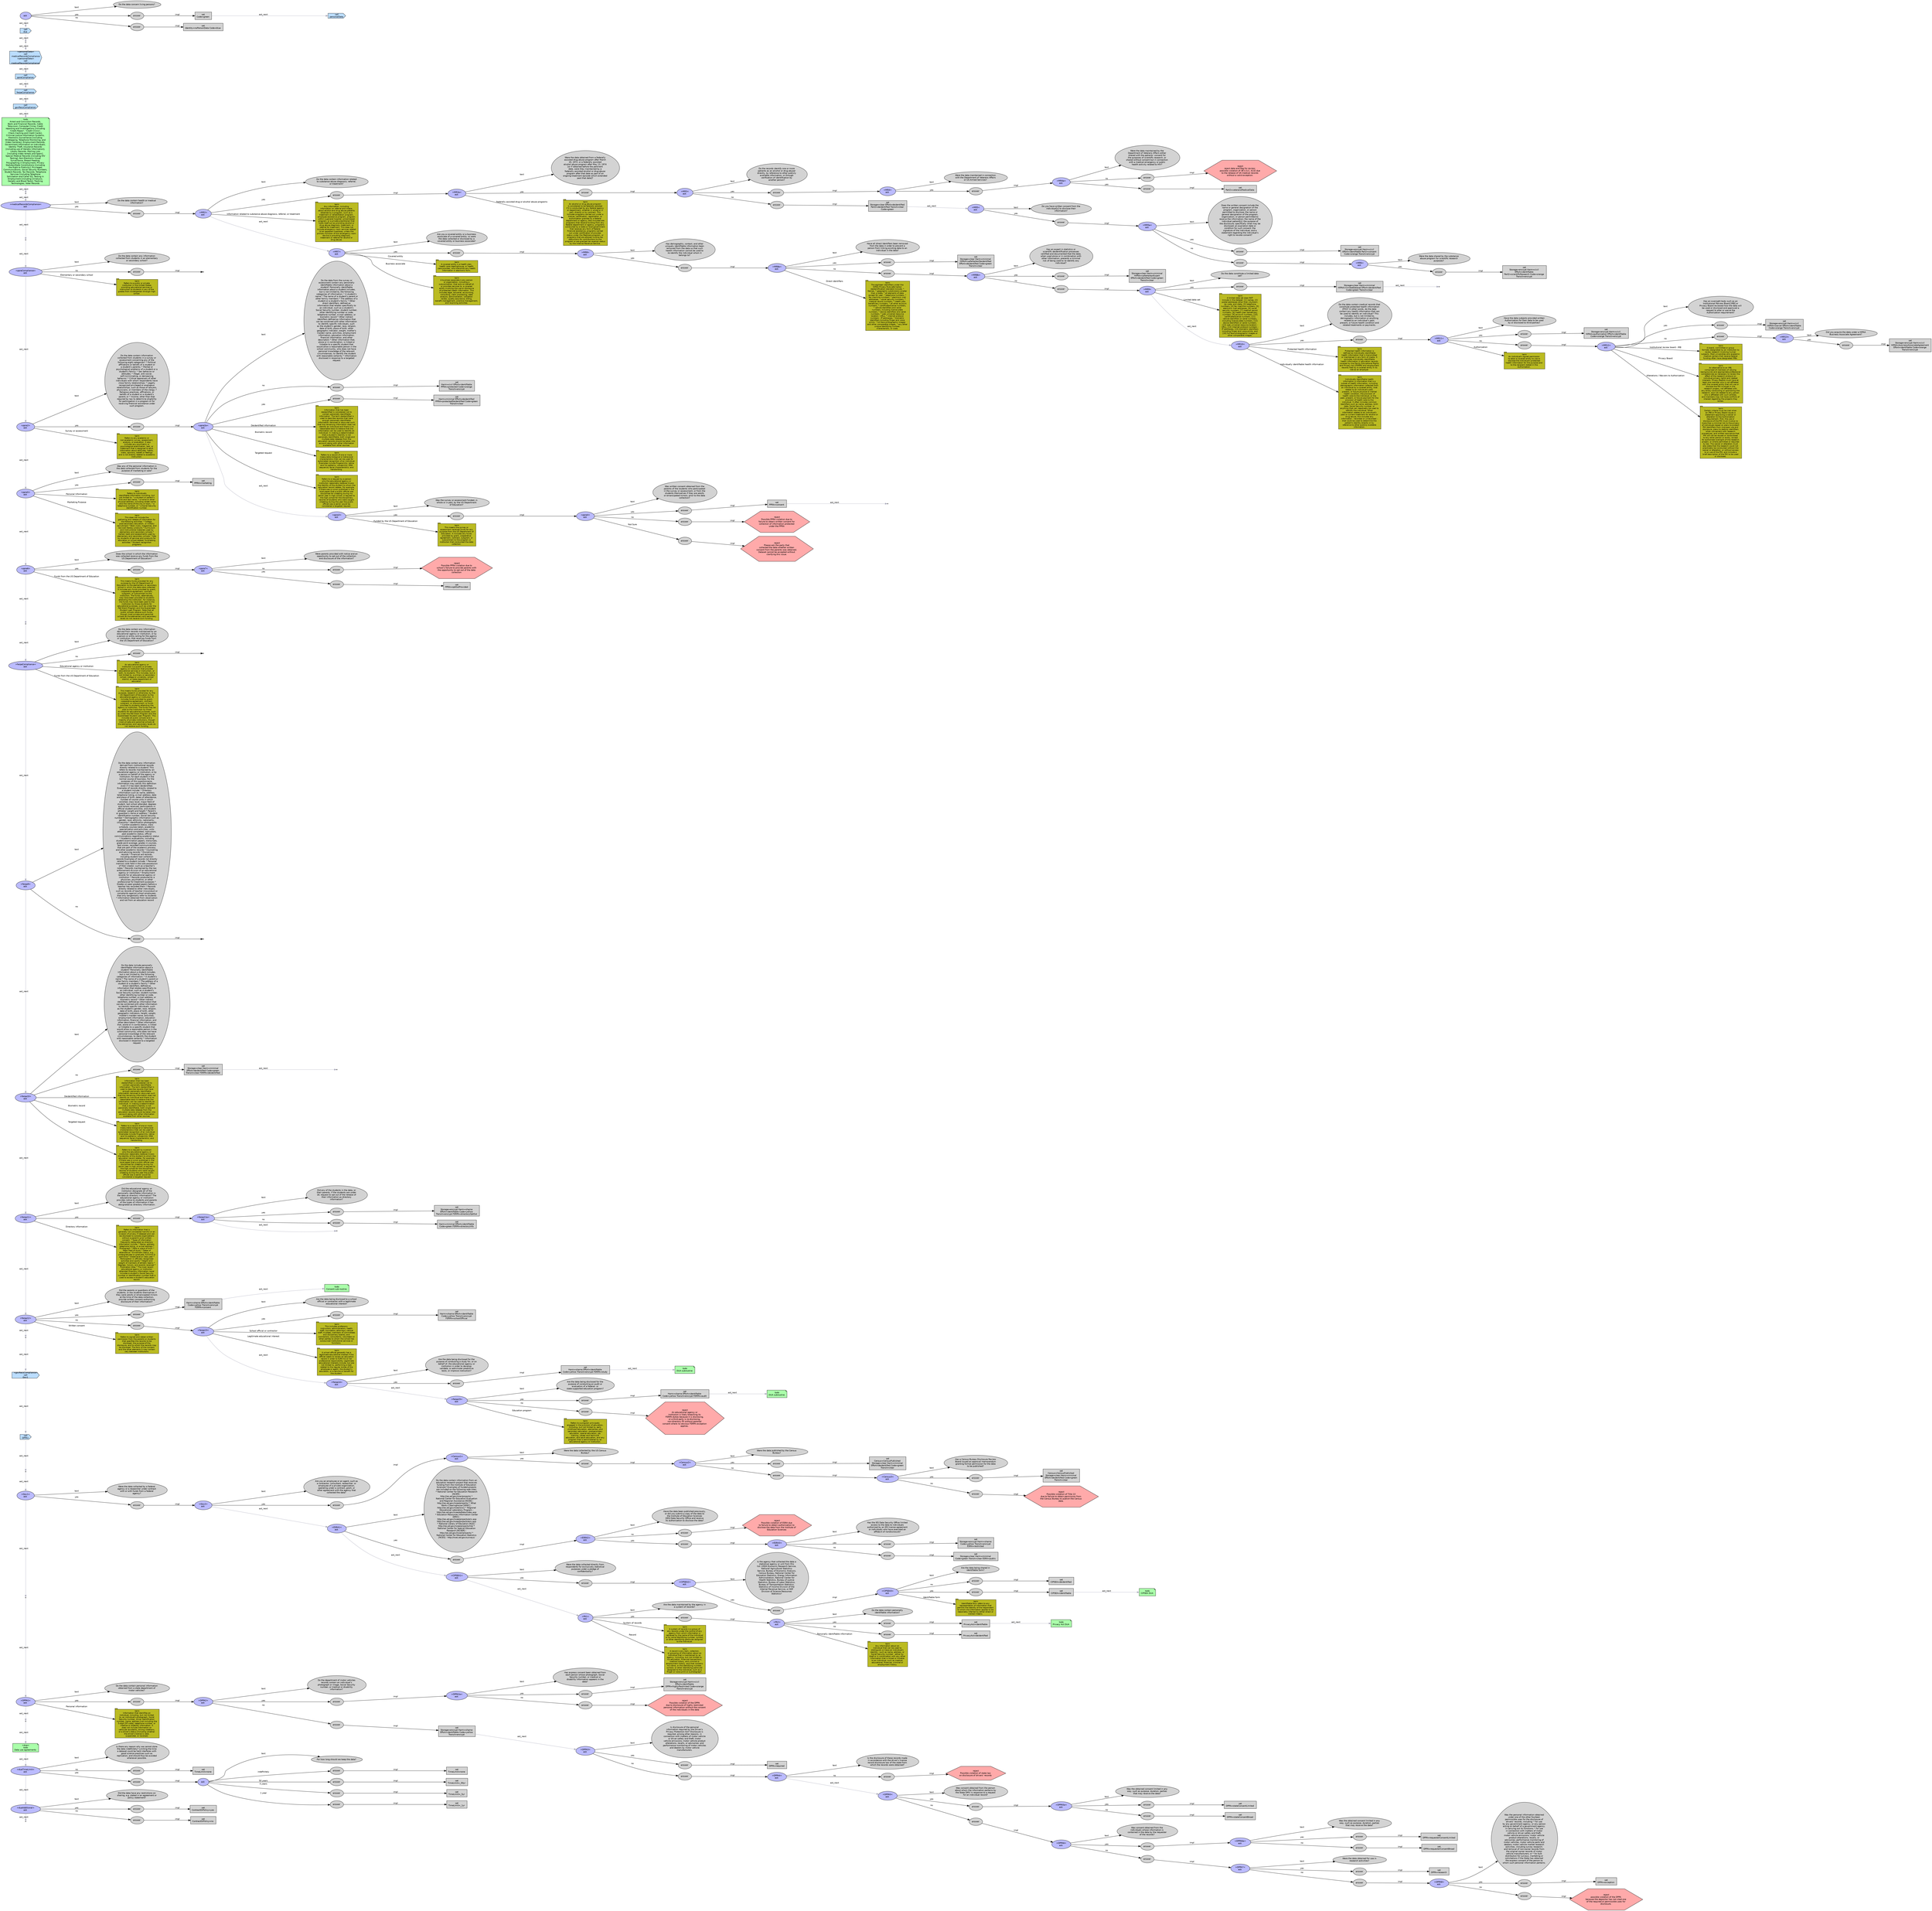 digraph ParsedChart {
edge [fontname="Helvetica" fontsize="10"]
node [fillcolor="lightgray" style="filled" fontname="Helvetica" fontsize="10"]
rankdir=LR
_DLR_1[ fillcolor="#BBBBFF" label="ask " ]
_DLR_2[ label="Do the data concern living persons? " ]
_DLR_3[ label="answer " ]
_DLR_4[ shape="box" label="set\nCode=green " ]
_DLR_5[ fillcolor="#BBDDFF" shape="cds" label="call\npersonalData " ]
_DLR_6[ label="answer " ]
_DLR_7[ shape="box" label="set\nIdentity=noPersonData Code=blue " ]
_DLR_8[ fillcolor="#BBDDFF" shape="cds" label="call\ndua " ]
_DLR_9[ shape="point" label="end " ]
personalData[ fillcolor="#BBDDFF" shape="cds" label=">personalData<\ncall\nmedicalRecordsCompliance\n>personalData<\ncall\nmedicalRecordsCompliance " ]
_DLR_10[ fillcolor="#BBDDFF" shape="cds" label="call\nppraCompliance " ]
_DLR_11[ fillcolor="#BBDDFF" shape="cds" label="call\nferpaCompliance " ]
_DLR_12[ fillcolor="#BBDDFF" shape="cds" label="call\ngovRecsCompliance " ]
_DLR_13[ fillcolor="#AAFFAA" shape="note" label="todo\nArrest and Conviction Records, \nBank and Financial Records, Cable \nTelevision, Computer Crime, Credit \nreporting and Investigations [including \n'Credit Repair', 'Credit Clinics', \nCheck-Cashing and Credit Cards], \nCriminal Justice Information Systems, \nElectronic Surveillance [including \nWiretapping, Telephone Monitoring, and \nVideo Cameras], Employment Records, \nGovernment Information on Individuals, \nIdentity Theft, Insurance Records \n[including use of Genetic Information], \nLibrary Records, Mailing Lists \n[including Video rentals and Spam], \nSpecial Medical Records [including HIV \nTesting], Non-Electronic Visual \nSurveillance. Breast-Feeding, \nPolygraphing in Employment, Privacy \nStatutes/State Constitutions [including \nthe Right to Publicity], Privileged \nCommunications, Social Security Numbers, \nStudent Records, Tax Records, Telephone \nServices [including Telephone \nSolicitation and Caller ID], Testing in \nEmployment [including Urinalysis, \nGenetic and Blood Tests], Tracking \nTechnologies, Voter Records " ]
_DLR_14[ shape="point" label="end " ]
medicalRecordsCompliance[ fillcolor="#BBBBFF" label=">medicalRecordsCompliance<\nask " ]
_DLR_15[ label="Do the data contain health or medical \ninformation? " ]
_DLR_16[ label="answer " ]
MR2[ fillcolor="#BBBBFF" label=">MR2<\nask " ]
_DLR_17[ label="Do the data contain information related \nto substance abuse diagnosis, referral, \nor treatment? " ]
_DLR_18[ label="answer " ]
MR2a[ fillcolor="#BBBBFF" label=">MR2a<\nask " ]
_DLR_19[ label="Were the data obtained from a federally \nassisted drug abuse program after March \n20, 1972, or a federally assisted \nalcohol abuse program after May 13, 1974 \n[or if obtained before the pertinent \ndate, were they maintained by a \nfederally assisted alcohol or drug abuse \nprogram after that date as part of an \nongoing treatment episode which extended \npast that date]? " ]
_DLR_20[ label="answer " ]
MR3[ fillcolor="#BBBBFF" label=">MR3<\nask " ]
_DLR_21[ label="Do the records identify one or more \npatients as an alcohol or drug abuser \ndirectly, by reference to other publicly \navailable information, or through \nverification of identification by \nanother person? " ]
_DLR_22[ label="answer " ]
MR4[ fillcolor="#BBBBFF" label=">MR4<\nask " ]
_DLR_23[ label="Were the data maintained in connection \nwith the Department of Veterans Affairs \nor US Armed Services? " ]
_DLR_24[ label="answer " ]
MR4a[ fillcolor="#BBBBFF" label=">MR4a<\nask " ]
_DLR_25[ label="Were the data maintained by the \nDepartment of Veterans Affairs either \nshared with the patients' consent for \nthe purposes of scientific research, or \nshared without consent but in connection \nwith a medical emergency or public \nhealth activity related to HIV? " ]
_DLR_26[ label="answer " ]
_DLR_27[ fillcolor="#FFAAAA" shape="hexagon" label="reject\nreject data and flag for review; \npossible violation of 38 U.S.C. 4132 due \nto the release of VA medical records \nwithout a valid exception. " ]
_DLR_28[ label="answer " ]
_DLR_29[ shape="box" label="set\nPart2=veteransMedicalData " ]
_DLR_30[ label="answer " ]
_DLR_31[ shape="box" label="set\nStorage=clear Effort=deidentified \nPart2=deidentified Transit=clear \nCode=green " ]
MR5[ fillcolor="#BBBBFF" label=">MR5<\nask " ]
_DLR_32[ label="Do you have written consent from the \nindividual[s] to disclose their \ninformation? " ]
_DLR_33[ label="answer " ]
MR5a[ fillcolor="#BBBBFF" label=">MR5a<\nask " ]
_DLR_34[ label="Does the written consent include the \nname or general designation of the \nprogram, organization, or person \npermitted to disclose; the name or \ngeneral designation of the program, \norganization, or person permitted to \nreceive the information; the name of the \nindividual patient[s]; the purpose of \nthe disclosure; specifically what may be \ndisclosed; an expiration date or \ncondition for such consent; the \nsignature of the individual; and a \nstatement regarding the individual's \nright to revoke consent? " ]
_DLR_35[ label="answer " ]
_DLR_36[ shape="box" label="set\nStorage=encrypt Harm=civil \nEffort=identifiable Part2=consent \nCode=orange Transit=encrypt " ]
_DLR_37[ label="answer " ]
MR6[ fillcolor="#BBBBFF" label=">MR6<\nask " ]
_DLR_38[ label="Were the data shared by the substance \nabuse program for scientific research \npurposes? " ]
_DLR_39[ label="answer " ]
_DLR_40[ shape="box" label="set\nStorage=encrypt Harm=civil \nEffort=identifiable \nPart2=scientificResearch Code=orange \nTransit=encrypt " ]
_DLR_41[ fillcolor="#BBBB22" shape="tab" fontsize="9" label="term\nAn alcohol or drug abuse program \nis considered to be federally assisted \nif it is conducted by any federal agency \nor department, whether in whole or in \npart, directly or by contract. This \nincludes programs carried out under a \nlicense, certification, registration, or \nauthorization granted by a federal \ndepartment or agency. Also included are \nprograms that receive funding from any \nfederal department or agency, programs \nconducted by a state or local government \nthat receives any form of federal \nfinancial assistance, programs carried \nout under certification of provider \nstatus under the Medicare program, or \nprograms that are allowed income tax \ndeductions for contributions to the \nprogram or are granted tax exempt status \nby the Internal Revenue Service. " ]
_DLR_42[ fillcolor="#BBBB22" shape="tab" fontsize="9" label="term\nAny information, including \ninformation on referral and intake, \nabout alcohol and drug abuse patients \nobtained by a program, such as a \ntreatment or rehabilitation program, \nemployee assistance program, program \nwithin a general hospital, school-based \nprogram, or a private practitioner that \nholds itself out as providing alcohol or \ndrug abuse diagnosis, treatment, or \nreferral for treatment. This does not \ninclude emergency room services related \nto an apparent overdose, unless the \nprimary function of this emergency room \nservice is providing diagnosis, \ntreatment or referral for alcohol or \ndrug abuse. " ]
MR7[ fillcolor="#BBBBFF" label=">MR7<\nask " ]
_DLR_43[ label="Are you a covered entity or a business \nassociate of a covered entity, or were \nthe data collected or disclosed by a \ncovered entity or business associate? " ]
_DLR_44[ label="answer " ]
MR8[ fillcolor="#BBBBFF" label=">MR8<\nask " ]
_DLR_45[ label="Has demographic, contact, and other \nuniquely identifiable information been \nremoved from the data so that such \nhealth information cannot be used to \nre-identify the individual whom it \nbelongs to? " ]
_DLR_46[ label="answer " ]
MR8a[ fillcolor="#BBBBFF" label=">MR8a<\nask " ]
_DLR_47[ label="Have all direct identifiers been removed \nfrom the data in order to prevent a \nperson from linking existing data to an \nindividual in the data? " ]
_DLR_48[ label="answer " ]
_DLR_49[ shape="box" label="set\nStorage=clear Harm=minimal \nHIPAA=safeHarborDeidentified \nEffort=deidentified Code=green \nTransit=clear " ]
_DLR_50[ label="answer " ]
MR8b[ fillcolor="#BBBBFF" label=">MR8b<\nask " ]
_DLR_51[ label="Has an expert in statistics or \nscientific deidentification processes \ncertified and documented that the data, \nwhen used alone or in combination with \nother information, presents a minimal \nrisk of being used to re-identify any \nindividual? " ]
_DLR_52[ label="answer " ]
_DLR_53[ shape="box" label="set\nStorage=clear Harm=minimal \nHIPAA=safeHarborExpert \nEffort=deidentified Code=green \nTransit=clear " ]
_DLR_54[ label="answer " ]
MR9[ fillcolor="#BBBBFF" label=">MR9<\nask " ]
_DLR_55[ label="Do the data constitute a limited data \nset? " ]
_DLR_56[ label="answer " ]
_DLR_57[ shape="box" label="set\nStorage=clear Harm=minimal \nHIPAA=limitedDataset Effort=deidentified \nCode=green Transit=clear " ]
_DLR_58[ shape="point" label="end " ]
_DLR_59[ fillcolor="#BBBB22" shape="tab" fontsize="9" label="term\nA limited data set does NOT \ninclude in the dataset: [1] names, [2] \npostal addresses other than city/town, \nzip code, and state, [3] telephone \nnumbers, [4] fax machine numbers, [5] \nelectronic mail addresses, [6] social \nsecurity numbers, [7] medical record \nnumbers, [8] health plan beneficiary \nnumbers, [9] account numbers, [10] \ncertificate/license numbers, [11] \nvehicle identifiers or serial numbers, \nincluding license plate numbers, [12] \ndevice identifiers or serial numbers, \n[13] web universal resource locators - \nURLs, [14] internet protocol numbers - \nIP addresses, [15] biometric identifiers \nincluding finger and voice prints, and \n[16] full face photographic images or \nother comparable images. " ]
MR10[ fillcolor="#BBBBFF" label=">MR10<\nask " ]
_DLR_60[ label="Do the data contain medical records that \nconstitute protected health information \n[PHI]? In other words, do the data \ncontain any health information that can \nbe used to identify an individual? This \nincludes, but is not limited to, \ndemographic information or anything \nrelated to an individual's past, \npresent, or future health condition and \nrelated treatments or payments. " ]
_DLR_61[ label="answer " ]
MR11[ fillcolor="#BBBBFF" label=">MR11<\nask " ]
_DLR_62[ label="Have the data subjects provided written \nAuthorization for their data to be used \nby or disclosed to third-parties? " ]
_DLR_63[ label="answer " ]
_DLR_64[ shape="box" label="set\nStorage=encrypt Harm=civil \nHIPAA=authorization Effort=identifiable \nCode=orange Transit=encrypt " ]
_DLR_65[ label="answer " ]
MR12[ fillcolor="#BBBBFF" label=">MR12<\nask " ]
_DLR_66[ label="Has an oversight body such as an \nInstitutional Review Board [IRB] or \nPrivacy Board reviewed how the data will \nbe used or disclosed and approved a \nrequest to alter or waive the \nAuthorization requirement? " ]
_DLR_67[ label="answer " ]
_DLR_68[ shape="box" label="set\nStorage=encrypt Harm=civil \nHIPAA=waiver Effort=identifiable \nCode=orange Transit=encrypt " ]
_DLR_69[ label="answer " ]
MR13[ fillcolor="#BBBBFF" label=">MR13<\nask " ]
_DLR_70[ label="Did you acquire the data under a HIPAA \nBusiness Associate Agreement? " ]
_DLR_71[ label="answer " ]
_DLR_72[ shape="box" label="set\nStorage=encrypt Harm=civil \nHIPAA=businessAssociateAgreement \nEffort=identifiable Code=orange \nTransit=encrypt " ]
_DLR_73[ fillcolor="#BBBB22" shape="tab" fontsize="9" label="term\nA board, committee or group \nformally designated by an institution to \nreview research involving human \nsubjects. Most universities and academic \nmedical centers that receive federal \nfunding often have designated IRBs. " ]
_DLR_74[ fillcolor="#BBBB22" shape="tab" fontsize="9" label="term\nAn alternative to an IRB, \ncomprised of members of varying \nbackgrounds and appropriate professional \ncompetencies as necessary to review the \neffect of the research protocol on \nindividual privacy rights and related \ninterests. Privacy Boards must have at \nleast one member who is not affiliated \nwith the covered entity that will use or \ndisclose the PHI involved in the \nresearch project, not affiliated with \nany entity conducting or sponsoring the \nresearch, and not related to any person \nwho is affiliated with such entities, \nand members may not have conflicts of \ninterest regarding the projects they \nreview. " ]
_DLR_75[ fillcolor="#BBBB22" shape="tab" fontsize="9" label="term\nCertain criteria must be met when \nan IRB or Privacy Board issues a \nstatement approving a waiver or \nalteration to the Authorization \nrequirement. First, the use or \ndisclosure of the PHI must involve no \nmore than a minimal risk to the privacy \nof individuals based on plans to protect \nPHI identifiers from improper use and \ndisclosure, plans to destroy identifiers \nwhen convenient with research \nprocedures, and written assurance that \nPHI will not be reused or re-disclosed \nto any other person or entity, except \nfor authorized oversight of the research \nproject, or where permitted or required \nby law. The waiver or alteration must \nalso state that the research could not \npracticably be conducted without the \nwaiver or alteration, or without access \nto or use of the PHI, and include a \nbrief description of the PHI to be used \nor disclosed. " ]
_DLR_76[ fillcolor="#BBBB22" shape="tab" fontsize="9" label="term\nAn individual's signed permission \nto allow a covered entity to use or \ndisclose the individual's protected \nhealth information for the purpose and \nto the recipient stated in the \nAuthorization. " ]
_DLR_77[ fillcolor="#BBBB22" shape="tab" fontsize="9" label="term\nProtected health information is \ndefined as individually identifiable \nhealth information that is transmitted \nor maintained in any form of media. It \nexcludes individually identifiable \nhealth information in education records \ncovered by the Family Educational Rights \nand Privacy Act [FERPA] and employment \nrecords held by a covered entity in its \nrole as an employer. " ]
_DLR_78[ fillcolor="#BBBB22" shape="tab" fontsize="9" label="term\nIndividually identifiable health \ninformation is information that is a \nsubset of health information, including \ndemographic information collected from \nan individual by a covered entity, that \nrelates to an individual's past, \npresent, or future physical or mental \nhealth condition, the provision of \nhealth care to the individual, or the \npast, present, or future payment for the \nprovision of health care to the \nindividual. It often includes common \nidentifiers such as name, address, birth \ndate, Social Security number, or \nanything that can reasonably be used to \nidentify the individual. When \ninformation relates to an individual's \npast or current treatment for alcohol or \ndrug abuse, this includes any \ninformation - recorded or unrecorded - \nthat could be used to determine the \npatient's identity directly or by \nreference to other publicly available \ninformation. " ]
_DLR_79[ fillcolor="#BBBB22" shape="tab" fontsize="9" label="term\nThe eighteen identifiers under the \nHIPAA Privacy Rule safe harbor \ndeidentification standard include: * \nNames, * geographic subdivisions smaller \nthan a state, * all elements of date \nexcept for year, * telephone numbers, * \nfax machine numbers, * electronic mail \naddresses, * social security numbers, * \nmedical record numbers, * health plan \nbeneficiary numbers, * all other account \nnumbers, * certificate/license numbers, \n* vehicle identifiers and serial \nnumbers, including license plate \nnumbers, * device identifiers and serial \nnumbers, * web universal resource \nlocators - URLs, * internet protocol \nnumbers - IP addresses, * biometric \nidentifiers including finger and voice \nprints, * full face photographic images \nand other comparable images, * any other \nunique identifying number, \ncharacteristic, or code. " ]
_DLR_80[ fillcolor="#BBBB22" shape="tab" fontsize="9" label="term\nA covered entity is a health plan, \nhealth care clearinghouse, or health \ncare provider, who transmits any health \ninformation in electronic form. " ]
_DLR_81[ fillcolor="#BBBB22" shape="tab" fontsize="9" label="term\nA business associate is any person \nor organization, including a \nsubcontractor, that acts on behalf of, \nor provides services to, a covered \nentity involving the use or disclosure \nof protected health information. This \nincludes legal, actuarial, accounting, \nconsulting, claim processing, data \nanalysis, administration, utilization \nreview, quality assurance, billing, \nbenefit management, practice management, \nand re-pricing activities. " ]
_DLR_82[ shape="point" label="end " ]
ppraCompliance[ fillcolor="#BBBBFF" label=">ppraCompliance<\nask " ]
_DLR_83[ label="Do the data contain any information \ncollected from students in an elementary \nor secondary school? " ]
_DLR_84[ label="answer " ]
_DLR_85[ shape="point" label="end " ]
_DLR_86[ fillcolor="#BBBB22" shape="tab" fontsize="9" label="term\nRefers to a public or private \ninstitution in the United States \nproviding educational services or \ninstruction to students in any of the \ngrades from kindergarten through high \nschool. " ]
ppra2[ fillcolor="#BBBBFF" label=">ppra2<\nask " ]
_DLR_87[ label="Do the data contain information \ncollected from students in a survey or \nassessment concerning any of the \nfollowing eight categories? * Political \naffiliations or beliefs of a student or \na student’s parents; * Mental or \npsychological problems of a student or a \nstudent’s family; * Sex behavior or \nattitudes; * Illegal, anti-social, \nself-incriminating, or demeaning \nbehavior; * Critical appraisals of other \nindividuals with whom respondents have \nclose family relationships; * Legally \nrecognized privileged or analogous \nrelationships, such as those of lawyers, \nphysicians, or members of the clergy; * \nReligious practices, affiliations, or \nbeliefs of a student or a student’s \nparent; or * Income, other than that \nrequired by law to determine eligibility \nfor participation in a program or for \nreceiving financial assistance under \nsuch program. " ]
_DLR_88[ label="answer " ]
ppra2a[ fillcolor="#BBBBFF" label=">ppra2a<\nask " ]
_DLR_89[ label="Do the data from the survey or \nassessment contain any personally \nidentifiable information about a \nstudent? Personally identifiable \ninformation about a student includes, \nbut is not limited to, the following \ncategories of information: * A student’s \nname * The name of a student’s parent or \nother family members * The address of a \nstudent or a student’s family * Other \ndirect identifiers, defined as \ninformation that relates specifically to \nan individual, such as a student’s \nSocial Security number, student number, \nother identifying number or code, \ntelephone number, e-mail address, or \nbiometric record * Other indirect \nidentifiers defined as information that \ncan be combined with other information \nto identify specific individuals, such \nas the student’s gender, race, religion, \ndate of birth, place of birth, other \ngeographic indicator, weight, mother’s \nmaiden name, activities, employment \ninformation, education information, \nfinancial information, and other \ndescriptors * Other information that, \nalone or in combination, is linked or \nlinkable to a specific student that \nwould allow a reasonable person in the \nschool community, who does not have \npersonal knowledge of the relevant \ncircumstances, to identify the student \nwith reasonable certainty * Information \ndisclosed in response to a targeted \nrequest " ]
_DLR_90[ label="answer " ]
_DLR_91[ shape="box" label="set\nHarm=civil Effort=identifiable \nPPRA=protected Code=orange \nTransit=encrypt " ]
_DLR_92[ label="answer " ]
_DLR_93[ shape="box" label="set\nHarm=minimal Effort=deidentified \nPPRA=protectedDeidentified Code=green \nTransit=clear " ]
_DLR_94[ fillcolor="#BBBB22" shape="tab" fontsize="9" label="term\nInformation that has been \ndeidentified is considered not to \ncontain personally identifiable \ninformation. The term deidentified is \nused to describe records that have \nenough personally identifiable \ninformation removed or obscured such \nthat the remaining information does not \nidentify an individual and there is no \nreasonable basis to believe that the \ninformation can be used to identify an \nindividual. In making a determination \nthat a student’s identity is not \npersonally identifiable, both single and \nmultiple data releases from the \neducation records should be taken into \naccount along with other information \navailable from other sources. " ]
_DLR_95[ fillcolor="#BBBB22" shape="tab" fontsize="9" label="term\nRefers to a record of one or more \nmeasurable biological or behavioral \ncharacteristics that can be used for \nautomated recognition of an individual. \nExamples include fingerprints; retina \nand iris patterns; voiceprints; DNA \nsequence; facial characteristics; and \nhandwriting. " ]
_DLR_96[ fillcolor="#BBBB22" shape="tab" fontsize="9" label="term\nRefers to a request by a person \nwho the educational agency or \ninstitution reasonably believes knows \nthe identity of the student to whom the \neducation record relates. For example, \nif there was a rumor published in the \nlocal paper that a public official was \ndisciplined for cheating during his \nsenior year in high school, a request to \nthe high school for the disciplinary \nrecords of students who were caught \ncheating during the year the public \nofficial was a senior would be \nconsidered a targeted request. " ]
ppra3[ fillcolor="#BBBBFF" label=">ppra3<\nask " ]
_DLR_97[ label="Was the survey or assessment funded, in \nwhole or in part, by the US Department \nof Education? " ]
_DLR_98[ label="answer " ]
ppra4[ fillcolor="#BBBBFF" label=">ppra4<\nask " ]
_DLR_99[ label="Was written consent obtained from the \nparents of the students who participated \nin the survey or assessment, or from the \nstudents themselves if they are adults \nor emancipated minors, prior to the data \ncollection? " ]
_DLR_100[ label="answer " ]
_DLR_101[ shape="box" label="set\nPPRA=consent " ]
_DLR_102[ shape="point" label="end " ]
_DLR_103[ label="answer " ]
_DLR_104[ fillcolor="#FFAAAA" shape="hexagon" label="reject\nPossible PPRA violation due to \nfailure to obtain written consent for \ncollection of information protected \nunder the PPRA " ]
_DLR_105[ label="answer " ]
_DLR_106[ fillcolor="#FFAAAA" shape="hexagon" label="reject\nPlease ask the party that \ncollected the data whether written \nconsent from the parents was obtained. \nDataset cannot be accepted without \nclarifying this issue. " ]
_DLR_107[ fillcolor="#BBBB22" shape="tab" fontsize="9" label="term\nThis means the survey or \nassessment received funds for any \npurpose from the US Department of \nEducation. It includes any funds \nprovided by grant, cooperative \nagreement, contract, subgrant, or \nsubcontract to the program or \ninstitution that conducted the data \ncollection. " ]
_DLR_108[ fillcolor="#BBBB22" shape="tab" fontsize="9" label="term\nRefers to any academic or \nnon-academic survey, assessment, \nanalysis, or evaluation. It also \nincludes any psychiatric or \npsychological examination, test, or \ntreatment that is designed to elicit \ninformation about attitudes, habits, \ntraits, opinions, beliefs or feelings \nand is not directly related to academic \ninstruction. " ]
ppra5[ fillcolor="#BBBBFF" label=">ppra5<\nask " ]
_DLR_109[ label="Was any of the personal information in \nthe data collected from students for the \npurpose of marketing or sale? " ]
_DLR_110[ label="answer " ]
_DLR_111[ shape="box" label="set\nPPRA=marketing " ]
_DLR_112[ fillcolor="#BBBB22" shape="tab" fontsize="9" label="term\nRefers to individually \nidentifiable information including, but \nnot limited to: * a student or parent’s \nfirst and last name, * a home or other \nphysical address, including street name \nand the name of the city or town, * a \ntelephone number, or * a Social Security \nidentification number. " ]
_DLR_113[ fillcolor="#BBBB22" shape="tab" fontsize="9" label="term\nThis does not include the \ngathering and release of information for \nthe following activities: * College, \npost-secondary education, or military \nrecruitment * Book clubs, magazines, and \nlow-cost literacy products * Curriculum \nand instructional materials used by \nelementary and secondary schools * \nCertain tests and assessments used by \nelementary and secondary schools * Sale \nby students of services and products for \neducation or school-related, fundraising \nactivities * Student recognition \nprograms " ]
ppra6[ fillcolor="#BBBBFF" label=">ppra6<\nask " ]
_DLR_114[ label="Does the school in which the information \nwas collected receive any funds from the \nUS Department of Education? " ]
_DLR_115[ label="answer " ]
ppra7[ fillcolor="#BBBBFF" label=">ppra7<\nask " ]
_DLR_116[ label="Were parents provided with notice and an \nopportunity to opt out of the collection \nand disclosure of the information? " ]
_DLR_117[ label="answer " ]
_DLR_118[ fillcolor="#FFAAAA" shape="hexagon" label="reject\nPossible PPRA violation due to \nschool’s failure to provide parents with \nthe opportunity to opt out of the data \ncollection " ]
_DLR_119[ label="answer " ]
_DLR_120[ shape="box" label="set\nPPRA=optOutProvided " ]
_DLR_121[ fillcolor="#BBBB22" shape="tab" fontsize="9" label="term\nThis means funds provided for any \npurpose by the US Department of \nEducation to the elementary or secondary \nschool in which the data were collected. \nIt includes any funds provided by grant, \ncooperative agreement, contract, \nsubgrant, or subcontract to the \ninstitution. The funds, alternatively, \nmay have been provided to students \nattending the institution. For instance, \nthe funds may have been paid to the \ninstitution by those students for \neducational purposes, such as under the \nPell Grant Program and the Guaranteed \nStudent Loan Program. Note that all \npublic schools receive such funds, \nthough most private and parochial \nschools at the elementary and secondary \nlevels do not receive such funding. " ]
_DLR_122[ shape="point" label="end " ]
ferpaCompliance[ fillcolor="#BBBBFF" label=">ferpaCompliance<\nask " ]
_DLR_123[ label="Do the data contain any information \nderived from records maintained by an \neducational agency or institution, or by \na person or entity acting for the agency \nor institution, that receives funds from \nthe US Department of Education? " ]
_DLR_124[ label="answer " ]
_DLR_125[ shape="point" label="end " ]
_DLR_126[ fillcolor="#BBBB22" shape="tab" fontsize="9" label="term\nAn educational agency or \ninstitution is a public or private \nagency or institution that provides \neducational services or instruction, or \nboth, to students. This includes, but is \nnot limited to, a primary or secondary \nschool, college or university, school \ndistrict, or state department of \neducation. " ]
_DLR_127[ fillcolor="#BBBB22" shape="tab" fontsize="9" label="term\nThis means funds provided for any \npurpose, research or otherwise, by the \nUS Department of Education to the \neducational agency or institution. It \nincludes funds provided by grant, \ncooperative agreement, contract, \nsubgrant, or subcontract; or funds \nprovided to students attending the \nagency or institution. The funds may be \npaid to the institution by those \nstudents for educational purposes, such \nas under the Pell Grant Program and the \nGuaranteed Student Loan Program. This \nincludes all public schools and a \nmajority of private institutions, though \nmost private and parochial schools at \nthe elementary and secondary levels do \nnot receive such funding. " ]
ferpa9[ fillcolor="#BBBBFF" label=">ferpa9<\nask " ]
_DLR_128[ label="Do the data contain any information \nderived from institutional records \ndirectly related to a student? This \nrefers to records maintained by an \neducational agency or institution, or by \na person on behalf of the agency or \ninstitution, for each student in the \nnormal course of business. For the \npurposes of this questionnaire, \ninformation may satisfy this definition \neven if it has been deidentified. \nExamples of records directly related to \na student include: * Directory \ninformation such as name, address, \ntelephone listing, e-mail address, date \nand place of birth, dates of attendance, \nnumber of course units in which \nenrolled, class level, major field of \nstudent, last school attended, degrees \nand honors received, participation in \nofficial student activities, and student \nathletes’ weight and height * Parent’s \nor guardian’s name or address * Student \nidentification number, Social Security \nnumber * Demographic information such as \ngender, race, ethnicity, nationality, \ncitizenship * Identification photographs \n* Current academic status, class \nschedule, courses taken, academic \nspecialization and activities, units \nattempted and completed, instructors, \npast academic status, official \ncommunications regarding academic status \n* Academic evaluations, including \nstudent examination papers, transcripts, \ngrade point average, grades in courses, \ntest scores, recorded communications \nthat are part of the academic process, \nand other academic records * Counseling \nand advising records * Disciplinary \nrecords * Financial aid records, \nincluding student loan collection \nrecords Examples of records not directly \nrelated to a student include: * Personal \nmemory aids held in the sole possession \nof their creator, such as a teacher’s \nnotes * Records maintained by the law \nenforcement division of an educational \nagency or institution * Employment \nrecords for an educational agency or \ninstitution * Records produced by a \nphysician, psychiatrist, or other \nprofessional for treatment purposes * \nGrades on peer-graded papers before a \nteacher has recorded them * Records \ndirectly related to other individuals, \nsuch as records of teacher misconduct or \ncomplaints against school employees, \nthat only tangentially refer to students \n* Information obtained from observation \nand not from an education record " ]
_DLR_129[ label="answer " ]
_DLR_130[ shape="point" label="end " ]
ferpa10[ fillcolor="#BBBBFF" label=">ferpa10<\nask " ]
_DLR_131[ label="Do the data include personally \nidentifiable information about a \nstudent? Personally identifiable \ninformation about a student includes, \nbut is not limited to, the following \ncategories of information: * A student’s \nname * The name of a student’s parent or \nother family members * The address of a \nstudent or a student’s family * Other \ndirect identifiers, defined as \ninformation that relates specifically to \nan individual, such as a student’s \nSocial Security number, student number, \nother identifying number or code, \ntelephone number, e-mail address, or \nbiometric record * Other indirect \nidentifiers, defined as information that \ncan be combined with other information \nto identify specific individuals, such \nas the student’s gender, race, religion, \ndate of birth, place of birth, other \ngeographic indicators, height, weight, \nmother’s maiden name, activities, \nemployment information, education \ninformation, financial information, and \nother descriptors * Other information \nthat, alone or in combination, is linked \nor linkable to a specific student that \nwould allow a reasonable person in the \nschool community, who does not have \npersonal knowledge of the relevant \ncircumstances, to identify the student \nwith reasonable certainty * Information \ndisclosed in response to a targeted \nrequest " ]
_DLR_132[ label="answer " ]
_DLR_133[ shape="box" label="set\nStorage=clear Harm=minimal \nEffort=deidentified Code=green \nTransit=clear FERPA=deidentified " ]
_DLR_134[ shape="point" label="end " ]
_DLR_135[ fillcolor="#BBBB22" shape="tab" fontsize="9" label="term\nInformation that has been \ndeidentified is considered not to \ncontain personally identifiable \ninformation. The term deidentified is \nused to describe records that have \nenough personally identifiable \ninformation removed or obscured such \nthat the remaining information does not \nidentify an individual and there is no \nreasonable basis to believe that the \ninformation can be used to identify an \nindividual. In making a determination \nthat a student’s identity is not \npersonally identifiable, both single and \nmultiple data releases from the \neducation records should be taken into \naccount along with other information \navailable from other sources. " ]
_DLR_136[ fillcolor="#BBBB22" shape="tab" fontsize="9" label="term\nRefers to a record of one or more \nmeasurable biological or behavioral \ncharacteristics that can be used for \nautomated recognition of an individual. \nExamples include fingerprints; retina \nand iris patterns; voiceprints; DNA \nsequence; facial characteristics; and \nhandwriting. " ]
_DLR_137[ fillcolor="#BBBB22" shape="tab" fontsize="9" label="term\nRefers to a request by a person \nwho the educational agency or \ninstitution reasonably believes knows \nthe identity of the student to whom the \neducation record relates. For example, \nif there was a rumor published in the \nlocal paper that a public official was \ndisciplined for cheating during his \nsenior year in high school, a request to \nthe high school for the disciplinary \nrecords of students who were caught \ncheating during the year the public \nofficial was a senior would be \nconsidered a targeted request. " ]
ferpa11[ fillcolor="#BBBBFF" label=">ferpa11<\nask " ]
_DLR_138[ label="Did the educational agency or \ninstitution designate all of the \npersonally identifiable information in \nthe data as directory information? The \neducational agency or institution \nprovides notice to students and parents \nof the types of information it has \ndesignated as directory information. " ]
_DLR_139[ label="answer " ]
ferpa11a[ fillcolor="#BBBBFF" label=">ferpa11a<\nask " ]
_DLR_140[ label="Did any of the students in the data, or \ntheir parents, if the students are under \n18, request to opt out of the release of \ntheir information as directory \ninformation? " ]
_DLR_141[ label="answer " ]
_DLR_142[ shape="box" label="set\nStorage=encrypt Harm=shame \nEffort=identifiable Code=yellow \nTransit=encrypt FERPA=directoryOptOut " ]
_DLR_143[ label="answer " ]
_DLR_144[ shape="box" label="set\nHarm=minimal Effort=identifiable \nCode=green FERPA=directoryInfo " ]
_DLR_145[ shape="point" label="end " ]
_DLR_146[ fillcolor="#BBBB22" shape="tab" fontsize="9" label="term\nRefers to information that is \ngenerally not considered harmful or an \ninvasion of privacy if released and can \nbe disclosed to outside organizations \nwithout a parent's prior written \nconsent. * Types of information \nfrequently designated as directory \ninformation include: * Name, address, \ntelephone listing, or e-mail address * \nPhotograph * Date or place of birth * \nMajor field of study * Dates of \nattendance * Enrollment status, e.g., \nundergraduate or graduate, full-time or \npart-time * Grade level or class year * \nParticipation in officially recognized \nactivities and sports * Height and \nweight of members of athletic teams * \nDegrees, honors, and awards received * \nPublication titles * The most recent \neducational agency or institution \nattended Directory information never \nincludes a student’s Social Security \nnumber or identification number that is \nused to access a student’s education \nrecord. " ]
ferpa12[ fillcolor="#BBBBFF" label=">ferpa12<\nask " ]
_DLR_147[ label="Did the parents or guardians of the \nstudents, or the students themselves if \nthey were adults or emancipated minors \nat the time of the data collection, \nprovide written consent authorizing \ndisclosure of their information? " ]
_DLR_148[ label="answer " ]
_DLR_149[ shape="box" label="set\nHarm=shame Effort=identifiable \nCode=yellow Transit=encrypt \nFERPA=consent " ]
_DLR_150[ fillcolor="#AAFFAA" shape="note" label="todo\nConsent sub-routine " ]
_DLR_151[ label="answer " ]
ferpa13[ fillcolor="#BBBBFF" label=">ferpa13<\nask " ]
_DLR_152[ label="Are the data being disclosed to a school \nofficial or contractor with a legitimate \neducational interest? " ]
_DLR_153[ label="answer " ]
_DLR_154[ shape="box" label="set\nHarm=shame Effort=identifiable \nCode=yellow Transit=encrypt \nFERPA=schoolOfficial " ]
_DLR_155[ fillcolor="#BBBB22" shape="tab" fontsize="9" label="term\nThis includes professors; \ninstructors; administrators; health \nstaff; counselors; attorneys; clerical \nstaff; trustees; members of committees \nand disciplinary boards; and \ncontractors, consultants, volunteers or \nother parties to whom the school has \noutsourced institutional services or \nfunctions. " ]
_DLR_156[ fillcolor="#BBBB22" shape="tab" fontsize="9" label="term\nA school official generally has a \nlegitimate educational interest if the \nofficial needs to review an education \nrecord in order to fulfill his or her \nprofessional responsibility. Legitimate \neducational interests include, but are \nnot limited to, performing a task \nrelated to the regular duties of the \nemployee or agent, the student’s \neducation, or a service or benefit for \nthe student. " ]
ferpa14[ fillcolor="#BBBBFF" label=">ferpa14<\nask " ]
_DLR_157[ label="Are the data being disclosed for the \npurpose of conducting a study for, or on \nbehalf of, the educational agency or \ninstitution in order to develop, \nvalidate, or administer predictive \ntests, or improve instruction? " ]
_DLR_158[ label="answer " ]
_DLR_159[ shape="box" label="set\nHarm=shame Effort=identifiable \nCode=yellow Transit=encrypt FERPA=study " ]
_DLR_160[ fillcolor="#AAFFAA" shape="note" label="todo\nDUA subroutine " ]
ferpa15[ fillcolor="#BBBBFF" label=">ferpa15<\nask " ]
_DLR_161[ label="Are the data being disclosed for the \npurpose of conducting an audit or \nevaluation of a federal- or \nstate-supported education program? " ]
_DLR_162[ label="answer " ]
_DLR_163[ shape="box" label="set\nHarm=shame Effort=identifiable \nCode=yellow Transit=encrypt FERPA=audit " ]
_DLR_164[ fillcolor="#AAFFAA" shape="note" label="todo\nDUA subroutine " ]
_DLR_165[ label="answer " ]
_DLR_166[ fillcolor="#FFAAAA" shape="hexagon" label="reject\nAn educational agency or \ninstitution is likely breaching its \nFERPA duties because it is disclosing, \nor a third party is re-disclosing, \nnon-directory PII without parental \nconsent where no obvious FERPA exception \napplies. " ]
_DLR_167[ fillcolor="#BBBB22" shape="tab" fontsize="9" label="term\nRefers to a program principally \nengaged in the provision of education, \nincluding, but not limited to, early \nchildhood education, elementary and \nsecondary education, postsecondary \neducation, special education, job \ntraining, career and technical \neducation, and adult education, and any \nprogram that is administered by an \neducational agency or institution. " ]
_DLR_168[ fillcolor="#BBBB22" shape="tab" fontsize="9" label="term\nRefers to signed and dated written \npermission from the parents or students \nthat specifies the records to be \ndisclosed, the purpose of the \ndisclosure, and to whom the records may \nbe disclosed. The form of the consent \nand the other elements it may contain \nvary between institutions. " ]
_DLR_169[ shape="point" label="end " ]
govRecsCompliance[ fillcolor="#BBDDFF" shape="cds" label=">govRecsCompliance<\ncall\nGov1 " ]
_DLR_170[ fillcolor="#BBDDFF" shape="cds" label="call\nDPPA1 " ]
_DLR_171[ shape="point" label="end " ]
Gov1[ fillcolor="#BBBBFF" label=">Gov1<\nask " ]
_DLR_172[ label="Were the data collected by a federal \nagency or a researcher under contract \nwith or with funds from a federal \nagency? " ]
_DLR_173[ label="answer " ]
Gov2[ fillcolor="#BBBBFF" label=">Gov2<\nask " ]
_DLR_174[ label="Are you an employee or an agent, such as \na contractor, consultant, researcher, or \nemployee of a private organization, \noperating under a contract, grant, or \nother agreement with the agency that \ncollected the data? " ]
_DLR_175[ label="answer " ]
Census1[ fillcolor="#BBBBFF" label=">Census1<\nask " ]
_DLR_176[ label="Were the data collected by the US Census \nBureau? " ]
_DLR_177[ label="answer " ]
Census2[ fillcolor="#BBBBFF" label=">Census2<\nask " ]
_DLR_178[ label="Were the data published by the Census \nBureau? " ]
_DLR_179[ label="answer " ]
_DLR_180[ shape="box" label="set\nCensus=CensusPublished \nStorage=clear Harm=minimal \nEffort=deidentified Code=green \nTransit=clear " ]
_DLR_181[ label="answer " ]
Census3[ fillcolor="#BBBBFF" label=">Census3<\nask " ]
_DLR_182[ label="Has a Census Bureau Disclosure Review \nBoard issued an approval memorandum \ngranting formal permission for the data \nto be published? " ]
_DLR_183[ label="answer " ]
_DLR_184[ shape="box" label="set\nCensus=CensusPublished \nStorage=clear Harm=minimal \nEffort=deidentified Code=green \nTransit=clear " ]
_DLR_185[ label="answer " ]
_DLR_186[ fillcolor="#FFAAAA" shape="hexagon" label="reject\nPossible violation of Title 13 \ndue to failure to obtain permission from \nthe Census Bureau to publish the Census \ndata. " ]
ESRA1[ fillcolor="#BBBBFF" label=">ESRA1<\nask " ]
_DLR_187[ label="Do the data contain information from an \neducation research project that receives \nfunding from the Institute of Education \nSciences? Examples of funded projects \nare included on the following web sites: \n* National Center for Education Research \n[NCER] - \nhttp://ies.ed.gov/ncer/projects/ * \nNational Center for Education Evaluation \nand Regional Assistance [NCEE] - \nhttp://ies.ed.gov/ncee/projects/ * What \nWorks Clearinghouse [WWC] - \nhttp://ies.ed.gov/ncee/wwc/ * Regional \nEducational Laboratory Program - \nhttp://ies.ed.gov/ncee/edlabs/index.asp \n* Education Resources Information Center \n[ERIC] - \nhttp://ies.ed.gov/ncee/projects/eric.asp\nhttp://ies.ed.gov/ncee/projects/eric.asp \n* National Library of Education [NLE] - \nhttp://ies.ed.gov/ncee/projects/nle/ * \nNational Center for Special Education \nResearch [NCSER] - \nhttp://ies.ed.gov/ncser/projects/ * \nNational Center for Education Statistics \n[NCES] - http://nces.ed.gov/surveys/ " ]
_DLR_188[ label="answer " ]
ESRA2[ fillcolor="#BBBBFF" label=">ESRA2<\nask " ]
_DLR_189[ label="Have the data been published previously, \nor did you submit a copy of the data to \nthe Institute of Education Sciences \n[IES] Data Security Office and receive \nits authorization to disclose the data? " ]
_DLR_190[ label="answer " ]
_DLR_191[ fillcolor="#FFAAAA" shape="hexagon" label="reject\nPossible violation of ESRA due \nto failure to obtain authorization to \ndisclose the data from the Institute of \nEducation Sciences " ]
_DLR_192[ label="answer " ]
ESRA3[ fillcolor="#BBBBFF" label=">ESRA3<\nask " ]
_DLR_193[ label="Has the IES Data Security Office limited \naccess to the data to individuals \nauthorized by an IES license agreement \nor individuals who have executed an \naffidavit of nondisclosure? " ]
_DLR_194[ label="answer " ]
_DLR_195[ shape="box" label="set\nStorage=encrypt Harm=shame \nCode=yellow Transit=encrypt \nESRA=restricted " ]
_DLR_196[ label="answer " ]
_DLR_197[ shape="box" label="set\nStorage=clear Harm=minimal \nCode=green Transit=clear ESRA=public " ]
CIPSEA1[ fillcolor="#BBBBFF" label=">CIPSEA1<\nask " ]
_DLR_198[ label="Were the data collected directly from \nrespondents for exclusively statistical \npurposes under a pledge of \nconfidentiality? " ]
_DLR_199[ label="answer " ]
CIPSEA2[ fillcolor="#BBBBFF" label=">CIPSEA2<\nask " ]
_DLR_200[ label="Is the agency that collected the data a \nstatistical agency or unit from this \nlist: USDA Economic Research Service, \nNational Agricultural Statistics \nService, Bureau of Economic Analysis, \nCensus Bureau, National Center for \nEducation Statistics, Energy Information \nAdministration, National Center for \nHealth Statistics, Bureau of Justice \nStatistics, Bureau of Labor Statistics, \nBureau of Transportation Statistics, \nStatistics of Income Division of the \nInternal Revenue Service, or NSF \nDivision of Science Resources \nStatistics? " ]
_DLR_201[ label="answer " ]
CIPSEA3[ fillcolor="#BBBBFF" label=">CIPSEA3<\nask " ]
_DLR_202[ label="Are the data being shared in \nidentifiable form? " ]
_DLR_203[ label="answer " ]
_DLR_204[ shape="box" label="set\nCIPSEA=deidentified " ]
_DLR_205[ label="answer " ]
_DLR_206[ shape="box" label="set\nCIPSEA=identifiable " ]
_DLR_207[ fillcolor="#AAFFAA" shape="note" label="todo\nCIPSEA DUA " ]
_DLR_208[ fillcolor="#BBBB22" shape="tab" fontsize="9" label="term\nIdentifiable form refers to any \nrepresentation of information that \npermits the identity of the respondent \nto whom the information applies to be \nreasonably inferred by either direct or \nindirect means. " ]
PA1[ fillcolor="#BBBBFF" label=">PA1<\nask " ]
_DLR_209[ label="Are the data maintained by the agency in \na system of records? " ]
_DLR_210[ label="answer " ]
PA2[ fillcolor="#BBBBFF" label=">PA2<\nask " ]
_DLR_211[ label="Do the data contain personally \nidentifiable information? " ]
_DLR_212[ label="answer " ]
_DLR_213[ shape="box" label="set\nPrivacyAct=identifiable " ]
_DLR_214[ fillcolor="#AAFFAA" shape="note" label="todo\nPrivacy Act DUA " ]
_DLR_215[ label="answer " ]
_DLR_216[ shape="box" label="set\nPrivacyAct=deidentified " ]
_DLR_217[ fillcolor="#BBBB22" shape="tab" fontsize="9" label="term\nAny information about an \nindividual that can be used to \ndistinguish or trace an individual's \nidentity - such as name, address, or \nSocial Security number - either by \nitself or in combination with any other \ninformation that is linked or linkable \nto an individual, such as medical, \neducational, financial, criminal or \nemployment history. " ]
_DLR_218[ fillcolor="#BBBB22" shape="tab" fontsize="9" label="term\nA system of records is a group of \nany records under the control of any \nagency from which information is \nretrieved by the name of the individual \nor by some identifying number, symbol, \nor other identifying particular assigned \nto the individual. " ]
_DLR_219[ fillcolor="#BBBB22" shape="tab" fontsize="9" label="term\nA record is any item, collection, \nor grouping of information about an \nindividual that is maintained by an \nagency, including, but not limited to, \nhis education, financial transactions, \nmedical history, and criminal or \nemployment history, and that contains \nhis name, or the identifying number, \nsymbol, or other identifying particular \nassigned to the individual, such as a \nfinger or voice print or a photograph. " ]
_DLR_220[ shape="point" label="end " ]
DPPA1[ fillcolor="#BBBBFF" label=">DPPA1<\nask " ]
_DLR_221[ label="Do the data contain personal information \nobtained from a state department of \nmotor vehicles? " ]
_DLR_222[ label="answer " ]
DPPA2[ fillcolor="#BBBBFF" label=">DPPA2<\nask " ]
_DLR_223[ label="Do the department of motor vehicles \nrecords contain an individual's \nphotograph or image, Social Security \nnumber, or medical or disability \ninformation? " ]
_DLR_224[ label="answer " ]
DPPA2a[ fillcolor="#BBBBFF" label=">DPPA2a<\nask " ]
_DLR_225[ label="Has express consent been obtained from \neach person whose photograph, Social \nSecurity number, or medical or \ndisability information appears in the \ndata? " ]
_DLR_226[ label="answer " ]
_DLR_227[ shape="box" label="set\nStorage=encrypt Harm=civil \nEffort=identifiable \nDPPA=highlyRestricted Code=orange \nTransit=encrypt " ]
_DLR_228[ label="answer " ]
_DLR_229[ fillcolor="#FFAAAA" shape="hexagon" label="reject\nPossible violation of the DPPA \ndue to disclosure of highly restricted \npersonal information without the consent \nof the individuals in the data " ]
_DLR_230[ label="answer " ]
_DLR_231[ shape="box" label="set\nStorage=encrypt Harm=shame \nEffort=identifiable Code=yellow \nTransit=encrypt " ]
DPPA3[ fillcolor="#BBBBFF" label=">DPPA3<\nask " ]
_DLR_232[ label="Is disclosure of the personal \ninformation required by the Driver's \nPrivacy Protection Act? Disclosure is \nrequired, among other reasons, in \nconnection with matters of motor vehicle \nor driver safety and theft; motor \nvehicle emissions; motor vehicle product \nalterations, recalls, or advisories; and \nperformance monitoring of motor vehicles \nand dealers by motor vehicle \nmanufacturers. " ]
_DLR_233[ label="answer " ]
_DLR_234[ shape="box" label="set\nDPPA=required " ]
_DLR_235[ label="answer " ]
DPPA4[ fillcolor="#BBBBFF" label=">DPPA4<\nask " ]
_DLR_236[ label="Is the disclosure of these records made \nin accordance with the driver's license \nrecord disclosure law of the state from \nwhich the records were obtained? " ]
_DLR_237[ label="answer " ]
_DLR_238[ fillcolor="#FFAAAA" shape="hexagon" label="reject\nPossible violation of state law \non disclosure of drivers' records " ]
DPPA5[ fillcolor="#BBBBFF" label=">DPPA5<\nask " ]
_DLR_239[ label="Was consent obtained from the person \nabout whom the information pertains by \nthe State DMV in response to a request \nfor an individual record? " ]
_DLR_240[ label="answer " ]
DPPA5a[ fillcolor="#BBBBFF" label=">DPPA5a<\nask " ]
_DLR_241[ label="Was the obtained consent limited in any \nway, such as purpose, duration, parties \nthat may receive the data? " ]
_DLR_242[ label="answer " ]
_DLR_243[ shape="box" label="set\nDPPA=stateConsentLimited " ]
_DLR_244[ label="answer " ]
_DLR_245[ shape="box" label="set\nDPPA=stateConsentBroad " ]
_DLR_246[ label="answer " ]
DPPA6[ fillcolor="#BBBBFF" label=">DPPA6<\nask " ]
_DLR_247[ label="Was consent obtained from the \nindividuals whose information is \ncontained in the data by the requester \nof the records? " ]
_DLR_248[ label="answer " ]
DPPA6a[ fillcolor="#BBBBFF" label=">DPPA6a<\nask " ]
_DLR_249[ label="Was the obtained consent limited in any \nway, such as purpose, duration, parties \nthat may receive the data? " ]
_DLR_250[ label="answer " ]
_DLR_251[ shape="box" label="set\nDPPA=requesterConsentLimited " ]
_DLR_252[ label="answer " ]
_DLR_253[ shape="box" label="set\nDPPA=requesterConsentBroad " ]
_DLR_254[ label="answer " ]
DPPA7[ fillcolor="#BBBBFF" label=">DPPA7<\nask " ]
_DLR_255[ label="Were the data obtained for use in \nresearch activities? " ]
_DLR_256[ label="answer " ]
_DLR_257[ shape="box" label="set\nDPPA=research " ]
_DLR_258[ label="answer " ]
DPPA8[ fillcolor="#BBBBFF" label=">DPPA8<\nask " ]
_DLR_259[ label="Was the personal information obtained \nunder one of the other fourteen \npermissible uses for the disclosure of \ndrivers' records, including: * for use \nby any government agency, or any person \nacting on behalf of a government agency, \nin carrying out its functions; * for use \nin connection with matters of motor \nvehicle or driver safety and theft; \nmotor vehicle emissions; motor vehicle \nproduct alterations, recalls, or \nadvisories; performance monitoring of \nmotor vehicles, motor vehicle parts and \ndealers; motor vehicle market research \nactivities, including survey research; \nand removal of non-owner records from \nthe original owner records of motor \nvehicle manufacturers; or * for bulk \ndistribution for surveys, marketing or \nsolicitations if the State has obtained \nthe express consent of the person to \nwhom such personal information pertains. " ]
_DLR_260[ label="answer " ]
_DLR_261[ shape="box" label="set\nDPPA=exception " ]
_DLR_262[ label="answer " ]
_DLR_263[ fillcolor="#FFAAAA" shape="hexagon" label="reject\npossible violation of the DPPA \nbecause the depositor has not cited one \nof the required or permissible uses for \ndisclosure. " ]
_DLR_264[ fillcolor="#BBBB22" shape="tab" fontsize="9" label="term\nInformation that identifies an \nindividual, including, but not limited \nto, an individual's photograph, Social \nSecurity number, driver identification \nnumber, name, address [not including the \n5-digit ZIP code], telephone number, or \nmedical or disability information. It \ndoes not include information on \nvehicular accidents, driving violations, \nor a driver's status [including whether \nthe driver's license is valid, \nsuspended, or revoked] " ]
_DLR_265[ shape="point" label="end " ]
dua[ fillcolor="#AAFFAA" shape="note" label=">dua<\ntodo\nData use agreements " ]
duaTimeLimit[ fillcolor="#BBBBFF" label=">duaTimeLimit<\nask " ]
_DLR_266[ label="Is there any reason why we cannot store \nthe data indefinitely? Limiting the time \na dataset could be held interferes with \ngood science practices such as \nreplication, and should thus be avoided \nwhenever possible. " ]
_DLR_267[ label="answer " ]
_DLR_268[ shape="box" label="set\nTimeLimit=none " ]
_DLR_269[ label="answer " ]
_DLR_270[ fillcolor="#BBBBFF" label="ask " ]
_DLR_271[ label="For how long should we keep the data? " ]
_DLR_272[ label="answer " ]
_DLR_273[ shape="box" label="set\nTimeLimit=none " ]
_DLR_274[ label="answer " ]
_DLR_275[ shape="box" label="set\nTimeLimit=_50yr " ]
_DLR_276[ label="answer " ]
_DLR_277[ shape="box" label="set\nTimeLimit=_5yr " ]
_DLR_278[ label="answer " ]
_DLR_279[ shape="box" label="set\nTimeLimit=_1yr " ]
duaAdditional[ fillcolor="#BBBBFF" label=">duaAdditional<\nask " ]
_DLR_280[ label="Did the data have any restrictions on \nsharing, e.g. stated in an agreement or \npolicy statement? " ]
_DLR_281[ label="answer " ]
_DLR_282[ shape="box" label="set\nContractOrPolicy=yes " ]
_DLR_283[ label="answer " ]
_DLR_284[ shape="box" label="set\nContractOrPolicy=no " ]
_DLR_285[ shape="point" label="end " ]

_DLR_1 -> _DLR_2[ label="text" ]
_DLR_1 -> _DLR_3[ label="yes" ]
_DLR_3 -> _DLR_4[ label="impl" ]
_DLR_4 -> _DLR_5[ color="#AAAABB" constraint="true" label="ast_next" ]
_DLR_1 -> _DLR_6[ label="no" ]
_DLR_6 -> _DLR_7[ label="impl" ]
_DLR_1 -> _DLR_8[ color="#AAAABB" constraint="false" label="ast_next" ]
_DLR_8 -> _DLR_9[ color="#AAAABB" constraint="false" label="ast_next" ]
_DLR_9 -> personalData[ color="#AAAABB" constraint="false" label="ast_next" ]
personalData -> _DLR_10[ color="#AAAABB" constraint="false" label="ast_next" ]
_DLR_10 -> _DLR_11[ color="#AAAABB" constraint="false" label="ast_next" ]
_DLR_11 -> _DLR_12[ color="#AAAABB" constraint="false" label="ast_next" ]
_DLR_12 -> _DLR_13[ color="#AAAABB" constraint="false" label="ast_next" ]
_DLR_13 -> _DLR_14[ color="#AAAABB" constraint="false" label="ast_next" ]
_DLR_14 -> medicalRecordsCompliance[ color="#AAAABB" constraint="false" label="ast_next" ]
medicalRecordsCompliance -> _DLR_15[ label="text" ]
medicalRecordsCompliance -> _DLR_16[ label="yes" ]
_DLR_16 -> MR2[ label="impl" ]
MR2 -> _DLR_17[ label="text" ]
MR2 -> _DLR_18[ label="yes" ]
_DLR_18 -> MR2a[ label="impl" ]
MR2a -> _DLR_19[ label="text" ]
MR2a -> _DLR_20[ label="yes" ]
_DLR_20 -> MR3[ label="impl" ]
MR3 -> _DLR_21[ label="text" ]
MR3 -> _DLR_22[ label="yes" ]
_DLR_22 -> MR4[ label="impl" ]
MR4 -> _DLR_23[ label="text" ]
MR4 -> _DLR_24[ label="yes" ]
_DLR_24 -> MR4a[ label="impl" ]
MR4a -> _DLR_25[ label="text" ]
MR4a -> _DLR_26[ label="no" ]
_DLR_26 -> _DLR_27[ label="impl" ]
MR4a -> _DLR_28[ label="yes" ]
_DLR_28 -> _DLR_29[ label="impl" ]
MR3 -> _DLR_30[ label="no" ]
_DLR_30 -> _DLR_31[ label="impl" ]
_DLR_31 -> MR5[ color="#AAAABB" constraint="true" label="ast_next" ]
MR5 -> _DLR_32[ label="text" ]
MR5 -> _DLR_33[ label="yes" ]
_DLR_33 -> MR5a[ label="impl" ]
MR5a -> _DLR_34[ label="text" ]
MR5a -> _DLR_35[ label="yes" ]
_DLR_35 -> _DLR_36[ label="impl" ]
MR5a -> _DLR_37[ label="no" ]
_DLR_37 -> MR6[ label="impl" ]
MR6 -> _DLR_38[ label="text" ]
MR6 -> _DLR_39[ label="yes" ]
_DLR_39 -> _DLR_40[ label="impl" ]
MR2a -> _DLR_41[ label="Federally assisted drug or alcohol abuse programs" ]
MR2 -> _DLR_42[ label="Information related to substance abuse diagnosis, referral, or treatment" ]
MR2 -> MR7[ color="#AAAABB" constraint="true" label="ast_next" ]
MR7 -> _DLR_43[ label="text" ]
MR7 -> _DLR_44[ label="yes" ]
_DLR_44 -> MR8[ label="impl" ]
MR8 -> _DLR_45[ label="text" ]
MR8 -> _DLR_46[ label="yes" ]
_DLR_46 -> MR8a[ label="impl" ]
MR8a -> _DLR_47[ label="text" ]
MR8a -> _DLR_48[ label="yes" ]
_DLR_48 -> _DLR_49[ label="impl" ]
MR8a -> _DLR_50[ label="no" ]
_DLR_50 -> MR8b[ label="impl" ]
MR8b -> _DLR_51[ label="text" ]
MR8b -> _DLR_52[ label="yes" ]
_DLR_52 -> _DLR_53[ label="impl" ]
MR8b -> _DLR_54[ label="no" ]
_DLR_54 -> MR9[ label="impl" ]
MR9 -> _DLR_55[ label="text" ]
MR9 -> _DLR_56[ label="yes" ]
_DLR_56 -> _DLR_57[ label="impl" ]
_DLR_57 -> _DLR_58[ color="#AAAABB" constraint="true" label="ast_next" ]
MR9 -> _DLR_59[ label="Limited data set" ]
MR9 -> MR10[ color="#AAAABB" constraint="true" label="ast_next" ]
MR10 -> _DLR_60[ label="text" ]
MR10 -> _DLR_61[ label="yes" ]
_DLR_61 -> MR11[ label="impl" ]
MR11 -> _DLR_62[ label="text" ]
MR11 -> _DLR_63[ label="yes" ]
_DLR_63 -> _DLR_64[ label="impl" ]
MR11 -> _DLR_65[ label="no" ]
_DLR_65 -> MR12[ label="impl" ]
MR12 -> _DLR_66[ label="text" ]
MR12 -> _DLR_67[ label="yes" ]
_DLR_67 -> _DLR_68[ label="impl" ]
MR12 -> _DLR_69[ label="no" ]
_DLR_69 -> MR13[ label="impl" ]
MR13 -> _DLR_70[ label="text" ]
MR13 -> _DLR_71[ label="yes" ]
_DLR_71 -> _DLR_72[ label="impl" ]
MR12 -> _DLR_73[ label="Institutional review board - IRB" ]
MR12 -> _DLR_74[ label="Privacy Board" ]
MR12 -> _DLR_75[ label="Alterations / Waivers to Authorization" ]
MR11 -> _DLR_76[ label="Authorization" ]
MR10 -> _DLR_77[ label="Protected health information" ]
MR10 -> _DLR_78[ label="Individually identifiable health information" ]
MR8a -> _DLR_79[ label="Direct identifiers" ]
MR7 -> _DLR_80[ label="Covered entity" ]
MR7 -> _DLR_81[ label="Business associate" ]
medicalRecordsCompliance -> _DLR_82[ color="#AAAABB" constraint="false" label="ast_next" ]
_DLR_82 -> ppraCompliance[ color="#AAAABB" constraint="false" label="ast_next" ]
ppraCompliance -> _DLR_83[ label="text" ]
ppraCompliance -> _DLR_84[ label="no" ]
_DLR_84 -> _DLR_85[ label="impl" ]
ppraCompliance -> _DLR_86[ label="Elementary or secondary school" ]
ppraCompliance -> ppra2[ color="#AAAABB" constraint="false" label="ast_next" ]
ppra2 -> _DLR_87[ label="text" ]
ppra2 -> _DLR_88[ label="yes" ]
_DLR_88 -> ppra2a[ label="impl" ]
ppra2a -> _DLR_89[ label="text" ]
ppra2a -> _DLR_90[ label="no" ]
_DLR_90 -> _DLR_91[ label="impl" ]
ppra2a -> _DLR_92[ label="yes" ]
_DLR_92 -> _DLR_93[ label="impl" ]
ppra2a -> _DLR_94[ label="Deidentified information" ]
ppra2a -> _DLR_95[ label="Biometric record" ]
ppra2a -> _DLR_96[ label="Targeted request" ]
ppra2a -> ppra3[ color="#AAAABB" constraint="true" label="ast_next" ]
ppra3 -> _DLR_97[ label="text" ]
ppra3 -> _DLR_98[ label="yes" ]
_DLR_98 -> ppra4[ label="impl" ]
ppra4 -> _DLR_99[ label="text" ]
ppra4 -> _DLR_100[ label="yes" ]
_DLR_100 -> _DLR_101[ label="impl" ]
_DLR_101 -> _DLR_102[ color="#AAAABB" constraint="true" label="ast_next" ]
ppra4 -> _DLR_103[ label="no" ]
_DLR_103 -> _DLR_104[ label="impl" ]
ppra4 -> _DLR_105[ label="Not Sure" ]
_DLR_105 -> _DLR_106[ label="impl" ]
ppra3 -> _DLR_107[ label="Funded by the US Department of Education" ]
ppra2 -> _DLR_108[ label="Survey or assessment" ]
ppra2 -> ppra5[ color="#AAAABB" constraint="false" label="ast_next" ]
ppra5 -> _DLR_109[ label="text" ]
ppra5 -> _DLR_110[ label="yes" ]
_DLR_110 -> _DLR_111[ label="impl" ]
ppra5 -> _DLR_112[ label="Personal Information" ]
ppra5 -> _DLR_113[ label="Marketing Purpose" ]
ppra5 -> ppra6[ color="#AAAABB" constraint="false" label="ast_next" ]
ppra6 -> _DLR_114[ label="text" ]
ppra6 -> _DLR_115[ label="yes" ]
_DLR_115 -> ppra7[ label="impl" ]
ppra7 -> _DLR_116[ label="text" ]
ppra7 -> _DLR_117[ label="no" ]
_DLR_117 -> _DLR_118[ label="impl" ]
ppra7 -> _DLR_119[ label="yes" ]
_DLR_119 -> _DLR_120[ label="impl" ]
ppra6 -> _DLR_121[ label="Funds from the US Department of Education" ]
ppra6 -> _DLR_122[ color="#AAAABB" constraint="false" label="ast_next" ]
_DLR_122 -> ferpaCompliance[ color="#AAAABB" constraint="false" label="ast_next" ]
ferpaCompliance -> _DLR_123[ label="text" ]
ferpaCompliance -> _DLR_124[ label="no" ]
_DLR_124 -> _DLR_125[ label="impl" ]
ferpaCompliance -> _DLR_126[ label="Educational agency or institution" ]
ferpaCompliance -> _DLR_127[ label="Funds from the US Department of Education" ]
ferpaCompliance -> ferpa9[ color="#AAAABB" constraint="false" label="ast_next" ]
ferpa9 -> _DLR_128[ label="text" ]
ferpa9 -> _DLR_129[ label="no" ]
_DLR_129 -> _DLR_130[ label="impl" ]
ferpa9 -> ferpa10[ color="#AAAABB" constraint="false" label="ast_next" ]
ferpa10 -> _DLR_131[ label="text" ]
ferpa10 -> _DLR_132[ label="no" ]
_DLR_132 -> _DLR_133[ label="impl" ]
_DLR_133 -> _DLR_134[ color="#AAAABB" constraint="true" label="ast_next" ]
ferpa10 -> _DLR_135[ label="Deidentified information" ]
ferpa10 -> _DLR_136[ label="Biometric record" ]
ferpa10 -> _DLR_137[ label="Targeted request" ]
ferpa10 -> ferpa11[ color="#AAAABB" constraint="false" label="ast_next" ]
ferpa11 -> _DLR_138[ label="text" ]
ferpa11 -> _DLR_139[ label="yes" ]
_DLR_139 -> ferpa11a[ label="impl" ]
ferpa11a -> _DLR_140[ label="text" ]
ferpa11a -> _DLR_141[ label="yes" ]
_DLR_141 -> _DLR_142[ label="impl" ]
ferpa11a -> _DLR_143[ label="no" ]
_DLR_143 -> _DLR_144[ label="impl" ]
ferpa11a -> _DLR_145[ color="#AAAABB" constraint="true" label="ast_next" ]
ferpa11 -> _DLR_146[ label="Directory information" ]
ferpa11 -> ferpa12[ color="#AAAABB" constraint="false" label="ast_next" ]
ferpa12 -> _DLR_147[ label="text" ]
ferpa12 -> _DLR_148[ label="yes" ]
_DLR_148 -> _DLR_149[ label="impl" ]
_DLR_149 -> _DLR_150[ color="#AAAABB" constraint="true" label="ast_next" ]
ferpa12 -> _DLR_151[ label="no" ]
_DLR_151 -> ferpa13[ label="impl" ]
ferpa13 -> _DLR_152[ label="text" ]
ferpa13 -> _DLR_153[ label="yes" ]
_DLR_153 -> _DLR_154[ label="impl" ]
ferpa13 -> _DLR_155[ label="School official or contractor" ]
ferpa13 -> _DLR_156[ label="Legitimate educational interest" ]
ferpa13 -> ferpa14[ color="#AAAABB" constraint="true" label="ast_next" ]
ferpa14 -> _DLR_157[ label="text" ]
ferpa14 -> _DLR_158[ label="yes" ]
_DLR_158 -> _DLR_159[ label="impl" ]
_DLR_159 -> _DLR_160[ color="#AAAABB" constraint="true" label="ast_next" ]
ferpa14 -> ferpa15[ color="#AAAABB" constraint="true" label="ast_next" ]
ferpa15 -> _DLR_161[ label="text" ]
ferpa15 -> _DLR_162[ label="yes" ]
_DLR_162 -> _DLR_163[ label="impl" ]
_DLR_163 -> _DLR_164[ color="#AAAABB" constraint="true" label="ast_next" ]
ferpa15 -> _DLR_165[ label="no" ]
_DLR_165 -> _DLR_166[ label="impl" ]
ferpa15 -> _DLR_167[ label="Education program" ]
ferpa12 -> _DLR_168[ label="Written consent" ]
ferpa12 -> _DLR_169[ color="#AAAABB" constraint="false" label="ast_next" ]
_DLR_169 -> govRecsCompliance[ color="#AAAABB" constraint="false" label="ast_next" ]
govRecsCompliance -> _DLR_170[ color="#AAAABB" constraint="false" label="ast_next" ]
_DLR_170 -> _DLR_171[ color="#AAAABB" constraint="false" label="ast_next" ]
_DLR_171 -> Gov1[ color="#AAAABB" constraint="false" label="ast_next" ]
Gov1 -> _DLR_172[ label="text" ]
Gov1 -> _DLR_173[ label="yes" ]
_DLR_173 -> Gov2[ label="impl" ]
Gov2 -> _DLR_174[ label="text" ]
Gov2 -> _DLR_175[ label="yes" ]
_DLR_175 -> Census1[ label="impl" ]
Census1 -> _DLR_176[ label="text" ]
Census1 -> _DLR_177[ label="yes" ]
_DLR_177 -> Census2[ label="impl" ]
Census2 -> _DLR_178[ label="text" ]
Census2 -> _DLR_179[ label="yes" ]
_DLR_179 -> _DLR_180[ label="impl" ]
Census2 -> _DLR_181[ label="no" ]
_DLR_181 -> Census3[ label="impl" ]
Census3 -> _DLR_182[ label="text" ]
Census3 -> _DLR_183[ label="yes" ]
_DLR_183 -> _DLR_184[ label="impl" ]
Census3 -> _DLR_185[ label="no" ]
_DLR_185 -> _DLR_186[ label="impl" ]
Gov2 -> ESRA1[ color="#AAAABB" constraint="true" label="ast_next" ]
ESRA1 -> _DLR_187[ label="text" ]
ESRA1 -> _DLR_188[ label="yes" ]
_DLR_188 -> ESRA2[ label="impl" ]
ESRA2 -> _DLR_189[ label="text" ]
ESRA2 -> _DLR_190[ label="no" ]
_DLR_190 -> _DLR_191[ label="impl" ]
ESRA2 -> _DLR_192[ label="yes" ]
_DLR_192 -> ESRA3[ label="impl" ]
ESRA3 -> _DLR_193[ label="text" ]
ESRA3 -> _DLR_194[ label="yes" ]
_DLR_194 -> _DLR_195[ label="impl" ]
ESRA3 -> _DLR_196[ label="no" ]
_DLR_196 -> _DLR_197[ label="impl" ]
ESRA1 -> CIPSEA1[ color="#AAAABB" constraint="true" label="ast_next" ]
CIPSEA1 -> _DLR_198[ label="text" ]
CIPSEA1 -> _DLR_199[ label="yes" ]
_DLR_199 -> CIPSEA2[ label="impl" ]
CIPSEA2 -> _DLR_200[ label="text" ]
CIPSEA2 -> _DLR_201[ label="yes" ]
_DLR_201 -> CIPSEA3[ label="impl" ]
CIPSEA3 -> _DLR_202[ label="text" ]
CIPSEA3 -> _DLR_203[ label="no" ]
_DLR_203 -> _DLR_204[ label="impl" ]
CIPSEA3 -> _DLR_205[ label="yes" ]
_DLR_205 -> _DLR_206[ label="impl" ]
_DLR_206 -> _DLR_207[ color="#AAAABB" constraint="true" label="ast_next" ]
CIPSEA3 -> _DLR_208[ label="Identifiable form" ]
CIPSEA1 -> PA1[ color="#AAAABB" constraint="true" label="ast_next" ]
PA1 -> _DLR_209[ label="text" ]
PA1 -> _DLR_210[ label="yes" ]
_DLR_210 -> PA2[ label="impl" ]
PA2 -> _DLR_211[ label="text" ]
PA2 -> _DLR_212[ label="yes" ]
_DLR_212 -> _DLR_213[ label="impl" ]
_DLR_213 -> _DLR_214[ color="#AAAABB" constraint="true" label="ast_next" ]
PA2 -> _DLR_215[ label="no" ]
_DLR_215 -> _DLR_216[ label="impl" ]
PA2 -> _DLR_217[ label="Personally identifiable information" ]
PA1 -> _DLR_218[ label="System of records" ]
PA1 -> _DLR_219[ label="Record" ]
Gov1 -> _DLR_220[ color="#AAAABB" constraint="false" label="ast_next" ]
_DLR_220 -> DPPA1[ color="#AAAABB" constraint="false" label="ast_next" ]
DPPA1 -> _DLR_221[ label="text" ]
DPPA1 -> _DLR_222[ label="yes" ]
_DLR_222 -> DPPA2[ label="impl" ]
DPPA2 -> _DLR_223[ label="text" ]
DPPA2 -> _DLR_224[ label="yes" ]
_DLR_224 -> DPPA2a[ label="impl" ]
DPPA2a -> _DLR_225[ label="text" ]
DPPA2a -> _DLR_226[ label="yes" ]
_DLR_226 -> _DLR_227[ label="impl" ]
DPPA2a -> _DLR_228[ label="no" ]
_DLR_228 -> _DLR_229[ label="impl" ]
DPPA2 -> _DLR_230[ label="no" ]
_DLR_230 -> _DLR_231[ label="impl" ]
_DLR_231 -> DPPA3[ color="#AAAABB" constraint="true" label="ast_next" ]
DPPA3 -> _DLR_232[ label="text" ]
DPPA3 -> _DLR_233[ label="yes" ]
_DLR_233 -> _DLR_234[ label="impl" ]
DPPA3 -> _DLR_235[ label="no" ]
_DLR_235 -> DPPA4[ label="impl" ]
DPPA4 -> _DLR_236[ label="text" ]
DPPA4 -> _DLR_237[ label="no" ]
_DLR_237 -> _DLR_238[ label="impl" ]
DPPA4 -> DPPA5[ color="#AAAABB" constraint="true" label="ast_next" ]
DPPA5 -> _DLR_239[ label="text" ]
DPPA5 -> _DLR_240[ label="yes" ]
_DLR_240 -> DPPA5a[ label="impl" ]
DPPA5a -> _DLR_241[ label="text" ]
DPPA5a -> _DLR_242[ label="yes" ]
_DLR_242 -> _DLR_243[ label="impl" ]
DPPA5a -> _DLR_244[ label="no" ]
_DLR_244 -> _DLR_245[ label="impl" ]
DPPA5 -> _DLR_246[ label="no" ]
_DLR_246 -> DPPA6[ label="impl" ]
DPPA6 -> _DLR_247[ label="text" ]
DPPA6 -> _DLR_248[ label="yes" ]
_DLR_248 -> DPPA6a[ label="impl" ]
DPPA6a -> _DLR_249[ label="text" ]
DPPA6a -> _DLR_250[ label="yes" ]
_DLR_250 -> _DLR_251[ label="impl" ]
DPPA6a -> _DLR_252[ label="no" ]
_DLR_252 -> _DLR_253[ label="impl" ]
DPPA6 -> _DLR_254[ label="no" ]
_DLR_254 -> DPPA7[ label="impl" ]
DPPA7 -> _DLR_255[ label="text" ]
DPPA7 -> _DLR_256[ label="yes" ]
_DLR_256 -> _DLR_257[ label="impl" ]
DPPA7 -> _DLR_258[ label="no" ]
_DLR_258 -> DPPA8[ label="impl" ]
DPPA8 -> _DLR_259[ label="text" ]
DPPA8 -> _DLR_260[ label="yes" ]
_DLR_260 -> _DLR_261[ label="impl" ]
DPPA8 -> _DLR_262[ label="no" ]
_DLR_262 -> _DLR_263[ label="impl" ]
DPPA1 -> _DLR_264[ label="Personal information" ]
DPPA1 -> _DLR_265[ color="#AAAABB" constraint="false" label="ast_next" ]
_DLR_265 -> dua[ color="#AAAABB" constraint="false" label="ast_next" ]
dua -> duaTimeLimit[ color="#AAAABB" constraint="false" label="ast_next" ]
duaTimeLimit -> _DLR_266[ label="text" ]
duaTimeLimit -> _DLR_267[ label="no" ]
_DLR_267 -> _DLR_268[ label="impl" ]
duaTimeLimit -> _DLR_269[ label="yes" ]
_DLR_269 -> _DLR_270[ label="impl" ]
_DLR_270 -> _DLR_271[ label="text" ]
_DLR_270 -> _DLR_272[ label="indefinitely" ]
_DLR_272 -> _DLR_273[ label="impl" ]
_DLR_270 -> _DLR_274[ label="50 years" ]
_DLR_274 -> _DLR_275[ label="impl" ]
_DLR_270 -> _DLR_276[ label="5 years" ]
_DLR_276 -> _DLR_277[ label="impl" ]
_DLR_270 -> _DLR_278[ label="1 year" ]
_DLR_278 -> _DLR_279[ label="impl" ]
duaTimeLimit -> duaAdditional[ color="#AAAABB" constraint="false" label="ast_next" ]
duaAdditional -> _DLR_280[ label="text" ]
duaAdditional -> _DLR_281[ label="yes" ]
_DLR_281 -> _DLR_282[ label="impl" ]
duaAdditional -> _DLR_283[ label="no" ]
_DLR_283 -> _DLR_284[ label="impl" ]
duaAdditional -> _DLR_285[ color="#AAAABB" constraint="false" label="ast_next" ]
}
